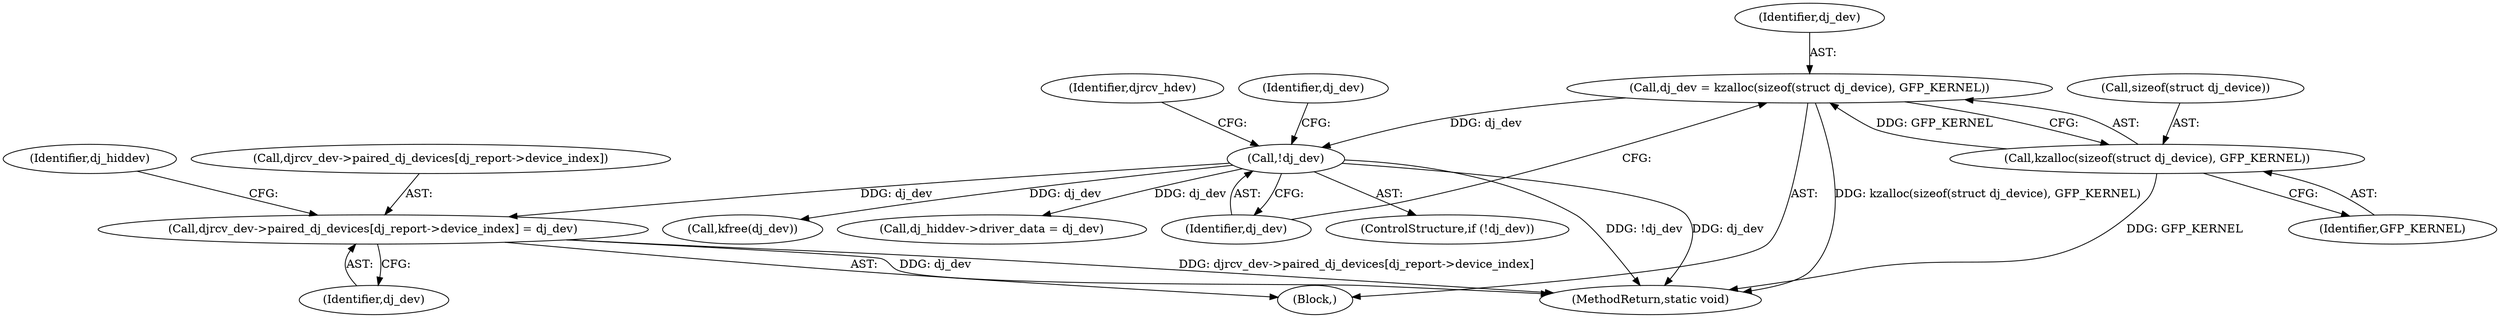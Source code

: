 digraph "0_linux_ad3e14d7c5268c2e24477c6ef54bbdf88add5d36_0@array" {
"1000312" [label="(Call,djrcv_dev->paired_dj_devices[dj_report->device_index] = dj_dev)"];
"1000269" [label="(Call,!dj_dev)"];
"1000262" [label="(Call,dj_dev = kzalloc(sizeof(struct dj_device), GFP_KERNEL))"];
"1000264" [label="(Call,kzalloc(sizeof(struct dj_device), GFP_KERNEL))"];
"1000344" [label="(Call,kfree(dj_dev))"];
"1000320" [label="(Identifier,dj_dev)"];
"1000313" [label="(Call,djrcv_dev->paired_dj_devices[dj_report->device_index])"];
"1000307" [label="(Call,dj_hiddev->driver_data = dj_dev)"];
"1000270" [label="(Identifier,dj_dev)"];
"1000264" [label="(Call,kzalloc(sizeof(struct dj_device), GFP_KERNEL))"];
"1000265" [label="(Call,sizeof(struct dj_device))"];
"1000263" [label="(Identifier,dj_dev)"];
"1000312" [label="(Call,djrcv_dev->paired_dj_devices[dj_report->device_index] = dj_dev)"];
"1000323" [label="(Identifier,dj_hiddev)"];
"1000269" [label="(Call,!dj_dev)"];
"1000268" [label="(ControlStructure,if (!dj_dev))"];
"1000262" [label="(Call,dj_dev = kzalloc(sizeof(struct dj_device), GFP_KERNEL))"];
"1000267" [label="(Identifier,GFP_KERNEL)"];
"1000106" [label="(Block,)"];
"1000349" [label="(MethodReturn,static void)"];
"1000282" [label="(Identifier,dj_dev)"];
"1000275" [label="(Identifier,djrcv_hdev)"];
"1000312" -> "1000106"  [label="AST: "];
"1000312" -> "1000320"  [label="CFG: "];
"1000313" -> "1000312"  [label="AST: "];
"1000320" -> "1000312"  [label="AST: "];
"1000323" -> "1000312"  [label="CFG: "];
"1000312" -> "1000349"  [label="DDG: djrcv_dev->paired_dj_devices[dj_report->device_index]"];
"1000312" -> "1000349"  [label="DDG: dj_dev"];
"1000269" -> "1000312"  [label="DDG: dj_dev"];
"1000269" -> "1000268"  [label="AST: "];
"1000269" -> "1000270"  [label="CFG: "];
"1000270" -> "1000269"  [label="AST: "];
"1000275" -> "1000269"  [label="CFG: "];
"1000282" -> "1000269"  [label="CFG: "];
"1000269" -> "1000349"  [label="DDG: !dj_dev"];
"1000269" -> "1000349"  [label="DDG: dj_dev"];
"1000262" -> "1000269"  [label="DDG: dj_dev"];
"1000269" -> "1000307"  [label="DDG: dj_dev"];
"1000269" -> "1000344"  [label="DDG: dj_dev"];
"1000262" -> "1000106"  [label="AST: "];
"1000262" -> "1000264"  [label="CFG: "];
"1000263" -> "1000262"  [label="AST: "];
"1000264" -> "1000262"  [label="AST: "];
"1000270" -> "1000262"  [label="CFG: "];
"1000262" -> "1000349"  [label="DDG: kzalloc(sizeof(struct dj_device), GFP_KERNEL)"];
"1000264" -> "1000262"  [label="DDG: GFP_KERNEL"];
"1000264" -> "1000267"  [label="CFG: "];
"1000265" -> "1000264"  [label="AST: "];
"1000267" -> "1000264"  [label="AST: "];
"1000264" -> "1000349"  [label="DDG: GFP_KERNEL"];
}
